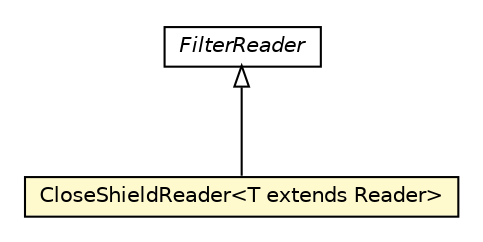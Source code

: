#!/usr/local/bin/dot
#
# Class diagram 
# Generated by UMLGraph version 5.1 (http://www.umlgraph.org/)
#

digraph G {
	edge [fontname="Helvetica",fontsize=10,labelfontname="Helvetica",labelfontsize=10];
	node [fontname="Helvetica",fontsize=10,shape=plaintext];
	nodesep=0.25;
	ranksep=0.5;
	// com.gc.iotools.stream.reader.CloseShieldReader<T extends java.io.Reader>
	c884 [label=<<table title="com.gc.iotools.stream.reader.CloseShieldReader" border="0" cellborder="1" cellspacing="0" cellpadding="2" port="p" bgcolor="lemonChiffon" href="./CloseShieldReader.html">
		<tr><td><table border="0" cellspacing="0" cellpadding="1">
<tr><td align="center" balign="center"> CloseShieldReader&lt;T extends Reader&gt; </td></tr>
		</table></td></tr>
		</table>>, fontname="Helvetica", fontcolor="black", fontsize=10.0];
	//com.gc.iotools.stream.reader.CloseShieldReader<T extends java.io.Reader> extends java.io.FilterReader
	c913:p -> c884:p [dir=back,arrowtail=empty];
	// java.io.FilterReader
	c913 [label=<<table title="java.io.FilterReader" border="0" cellborder="1" cellspacing="0" cellpadding="2" port="p" href="http://java.sun.com/javase/6/docs/api/java/io/FilterReader.html">
		<tr><td><table border="0" cellspacing="0" cellpadding="1">
<tr><td align="center" balign="center"><font face="Helvetica-Oblique"> FilterReader </font></td></tr>
		</table></td></tr>
		</table>>, fontname="Helvetica", fontcolor="black", fontsize=10.0];
}

